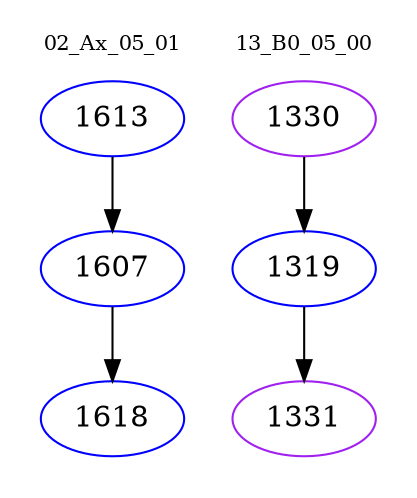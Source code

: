 digraph{
subgraph cluster_0 {
color = white
label = "02_Ax_05_01";
fontsize=10;
T0_1613 [label="1613", color="blue"]
T0_1613 -> T0_1607 [color="black"]
T0_1607 [label="1607", color="blue"]
T0_1607 -> T0_1618 [color="black"]
T0_1618 [label="1618", color="blue"]
}
subgraph cluster_1 {
color = white
label = "13_B0_05_00";
fontsize=10;
T1_1330 [label="1330", color="purple"]
T1_1330 -> T1_1319 [color="black"]
T1_1319 [label="1319", color="blue"]
T1_1319 -> T1_1331 [color="black"]
T1_1331 [label="1331", color="purple"]
}
}

